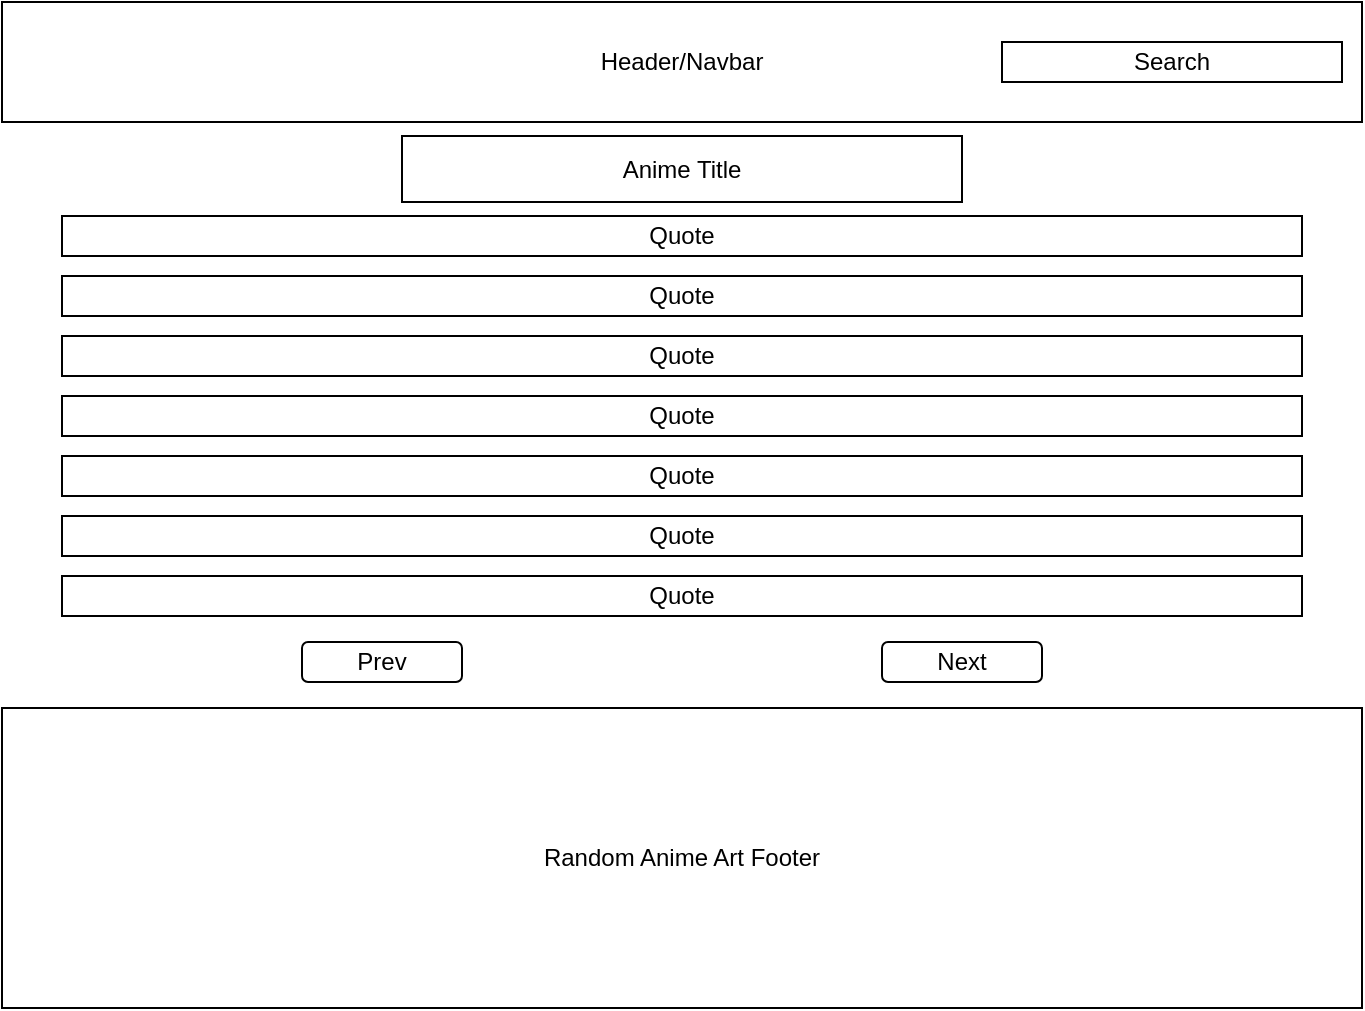 <mxfile>
    <diagram id="VXaFxo0FiwJ81_RNlHbv" name="Page-1">
        <mxGraphModel dx="717" dy="498" grid="1" gridSize="10" guides="1" tooltips="1" connect="1" arrows="1" fold="1" page="1" pageScale="1" pageWidth="850" pageHeight="1100" math="0" shadow="0">
            <root>
                <mxCell id="0"/>
                <mxCell id="1" parent="0"/>
                <mxCell id="2" value="Header/Navbar" style="rounded=0;whiteSpace=wrap;html=1;" parent="1" vertex="1">
                    <mxGeometry x="30" y="20" width="680" height="60" as="geometry"/>
                </mxCell>
                <mxCell id="8" value="Random Anime Art Footer" style="rounded=0;whiteSpace=wrap;html=1;" parent="1" vertex="1">
                    <mxGeometry x="30" y="373" width="680" height="150" as="geometry"/>
                </mxCell>
                <mxCell id="9" value="Search" style="rounded=0;whiteSpace=wrap;html=1;" parent="1" vertex="1">
                    <mxGeometry x="530" y="40" width="170" height="20" as="geometry"/>
                </mxCell>
                <mxCell id="10" value="Quote" style="rounded=0;whiteSpace=wrap;html=1;" vertex="1" parent="1">
                    <mxGeometry x="60" y="127" width="620" height="20" as="geometry"/>
                </mxCell>
                <mxCell id="11" value="Quote" style="rounded=0;whiteSpace=wrap;html=1;" vertex="1" parent="1">
                    <mxGeometry x="60" y="157" width="620" height="20" as="geometry"/>
                </mxCell>
                <mxCell id="12" value="Quote" style="rounded=0;whiteSpace=wrap;html=1;" vertex="1" parent="1">
                    <mxGeometry x="60" y="187" width="620" height="20" as="geometry"/>
                </mxCell>
                <mxCell id="13" value="Quote" style="rounded=0;whiteSpace=wrap;html=1;" vertex="1" parent="1">
                    <mxGeometry x="60" y="217" width="620" height="20" as="geometry"/>
                </mxCell>
                <mxCell id="14" value="Quote" style="rounded=0;whiteSpace=wrap;html=1;" vertex="1" parent="1">
                    <mxGeometry x="60" y="247" width="620" height="20" as="geometry"/>
                </mxCell>
                <mxCell id="15" value="Quote" style="rounded=0;whiteSpace=wrap;html=1;" vertex="1" parent="1">
                    <mxGeometry x="60" y="277" width="620" height="20" as="geometry"/>
                </mxCell>
                <mxCell id="16" value="Quote" style="rounded=0;whiteSpace=wrap;html=1;" vertex="1" parent="1">
                    <mxGeometry x="60" y="307" width="620" height="20" as="geometry"/>
                </mxCell>
                <mxCell id="18" value="Anime Title" style="rounded=0;whiteSpace=wrap;html=1;" vertex="1" parent="1">
                    <mxGeometry x="230" y="87" width="280" height="33" as="geometry"/>
                </mxCell>
                <mxCell id="20" value="Next" style="rounded=1;whiteSpace=wrap;html=1;" vertex="1" parent="1">
                    <mxGeometry x="470" y="340" width="80" height="20" as="geometry"/>
                </mxCell>
                <mxCell id="21" value="Prev" style="rounded=1;whiteSpace=wrap;html=1;" vertex="1" parent="1">
                    <mxGeometry x="180" y="340" width="80" height="20" as="geometry"/>
                </mxCell>
            </root>
        </mxGraphModel>
    </diagram>
</mxfile>